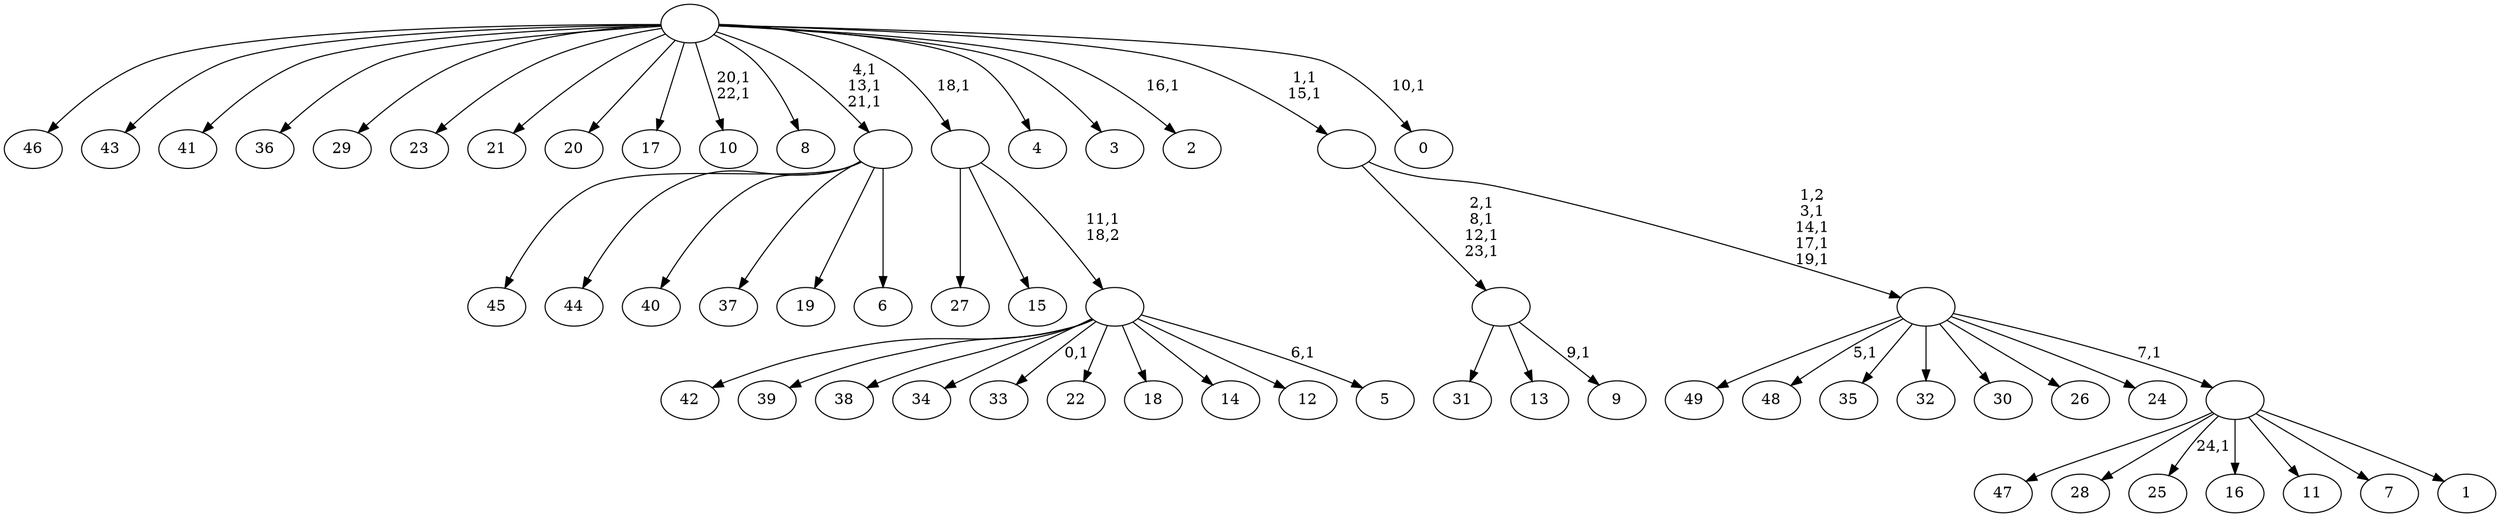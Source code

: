 digraph T {
	75 [label="49"]
	74 [label="48"]
	72 [label="47"]
	71 [label="46"]
	70 [label="45"]
	69 [label="44"]
	68 [label="43"]
	67 [label="42"]
	66 [label="41"]
	65 [label="40"]
	64 [label="39"]
	63 [label="38"]
	62 [label="37"]
	61 [label="36"]
	60 [label="35"]
	59 [label="34"]
	58 [label="33"]
	56 [label="32"]
	55 [label="31"]
	54 [label="30"]
	53 [label="29"]
	52 [label="28"]
	51 [label="27"]
	50 [label="26"]
	49 [label="25"]
	47 [label="24"]
	46 [label="23"]
	45 [label="22"]
	44 [label="21"]
	43 [label="20"]
	42 [label="19"]
	41 [label="18"]
	40 [label="17"]
	39 [label="16"]
	38 [label="15"]
	37 [label="14"]
	36 [label="13"]
	35 [label="12"]
	34 [label="11"]
	33 [label="10"]
	30 [label="9"]
	28 [label=""]
	24 [label="8"]
	23 [label="7"]
	22 [label="6"]
	21 [label=""]
	18 [label="5"]
	16 [label=""]
	15 [label=""]
	14 [label="4"]
	13 [label="3"]
	12 [label="2"]
	10 [label="1"]
	9 [label=""]
	8 [label=""]
	4 [label=""]
	2 [label="0"]
	0 [label=""]
	28 -> 30 [label="9,1"]
	28 -> 55 [label=""]
	28 -> 36 [label=""]
	21 -> 70 [label=""]
	21 -> 69 [label=""]
	21 -> 65 [label=""]
	21 -> 62 [label=""]
	21 -> 42 [label=""]
	21 -> 22 [label=""]
	16 -> 18 [label="6,1"]
	16 -> 58 [label="0,1"]
	16 -> 67 [label=""]
	16 -> 64 [label=""]
	16 -> 63 [label=""]
	16 -> 59 [label=""]
	16 -> 45 [label=""]
	16 -> 41 [label=""]
	16 -> 37 [label=""]
	16 -> 35 [label=""]
	15 -> 51 [label=""]
	15 -> 38 [label=""]
	15 -> 16 [label="11,1\n18,2"]
	9 -> 49 [label="24,1"]
	9 -> 72 [label=""]
	9 -> 52 [label=""]
	9 -> 39 [label=""]
	9 -> 34 [label=""]
	9 -> 23 [label=""]
	9 -> 10 [label=""]
	8 -> 74 [label="5,1"]
	8 -> 75 [label=""]
	8 -> 60 [label=""]
	8 -> 56 [label=""]
	8 -> 54 [label=""]
	8 -> 50 [label=""]
	8 -> 47 [label=""]
	8 -> 9 [label="7,1"]
	4 -> 8 [label="1,2\n3,1\n14,1\n17,1\n19,1"]
	4 -> 28 [label="2,1\n8,1\n12,1\n23,1"]
	0 -> 2 [label="10,1"]
	0 -> 4 [label="1,1\n15,1"]
	0 -> 12 [label="16,1"]
	0 -> 21 [label="4,1\n13,1\n21,1"]
	0 -> 33 [label="20,1\n22,1"]
	0 -> 71 [label=""]
	0 -> 68 [label=""]
	0 -> 66 [label=""]
	0 -> 61 [label=""]
	0 -> 53 [label=""]
	0 -> 46 [label=""]
	0 -> 44 [label=""]
	0 -> 43 [label=""]
	0 -> 40 [label=""]
	0 -> 24 [label=""]
	0 -> 15 [label="18,1"]
	0 -> 14 [label=""]
	0 -> 13 [label=""]
}
